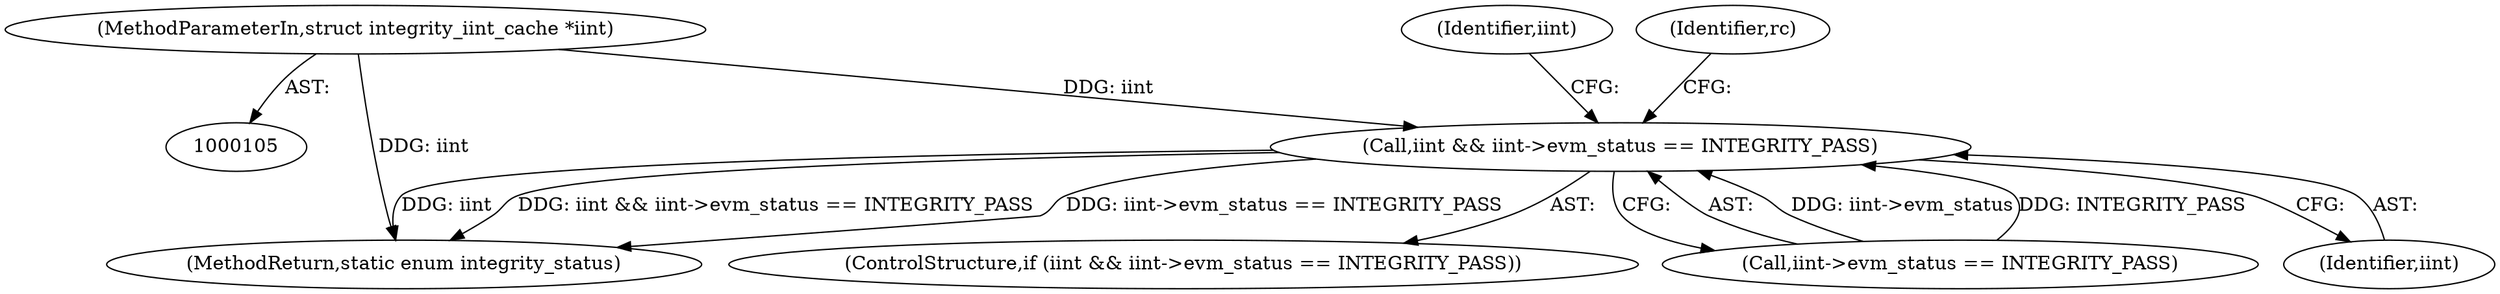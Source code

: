 digraph "0_linux_613317bd212c585c20796c10afe5daaa95d4b0a1@pointer" {
"1000110" [label="(MethodParameterIn,struct integrity_iint_cache *iint)"];
"1000124" [label="(Call,iint && iint->evm_status == INTEGRITY_PASS)"];
"1000133" [label="(Identifier,iint)"];
"1000310" [label="(MethodReturn,static enum integrity_status)"];
"1000110" [label="(MethodParameterIn,struct integrity_iint_cache *iint)"];
"1000136" [label="(Identifier,rc)"];
"1000126" [label="(Call,iint->evm_status == INTEGRITY_PASS)"];
"1000123" [label="(ControlStructure,if (iint && iint->evm_status == INTEGRITY_PASS))"];
"1000125" [label="(Identifier,iint)"];
"1000124" [label="(Call,iint && iint->evm_status == INTEGRITY_PASS)"];
"1000110" -> "1000105"  [label="AST: "];
"1000110" -> "1000310"  [label="DDG: iint"];
"1000110" -> "1000124"  [label="DDG: iint"];
"1000124" -> "1000123"  [label="AST: "];
"1000124" -> "1000125"  [label="CFG: "];
"1000124" -> "1000126"  [label="CFG: "];
"1000125" -> "1000124"  [label="AST: "];
"1000126" -> "1000124"  [label="AST: "];
"1000133" -> "1000124"  [label="CFG: "];
"1000136" -> "1000124"  [label="CFG: "];
"1000124" -> "1000310"  [label="DDG: iint->evm_status == INTEGRITY_PASS"];
"1000124" -> "1000310"  [label="DDG: iint"];
"1000124" -> "1000310"  [label="DDG: iint && iint->evm_status == INTEGRITY_PASS"];
"1000126" -> "1000124"  [label="DDG: iint->evm_status"];
"1000126" -> "1000124"  [label="DDG: INTEGRITY_PASS"];
}
